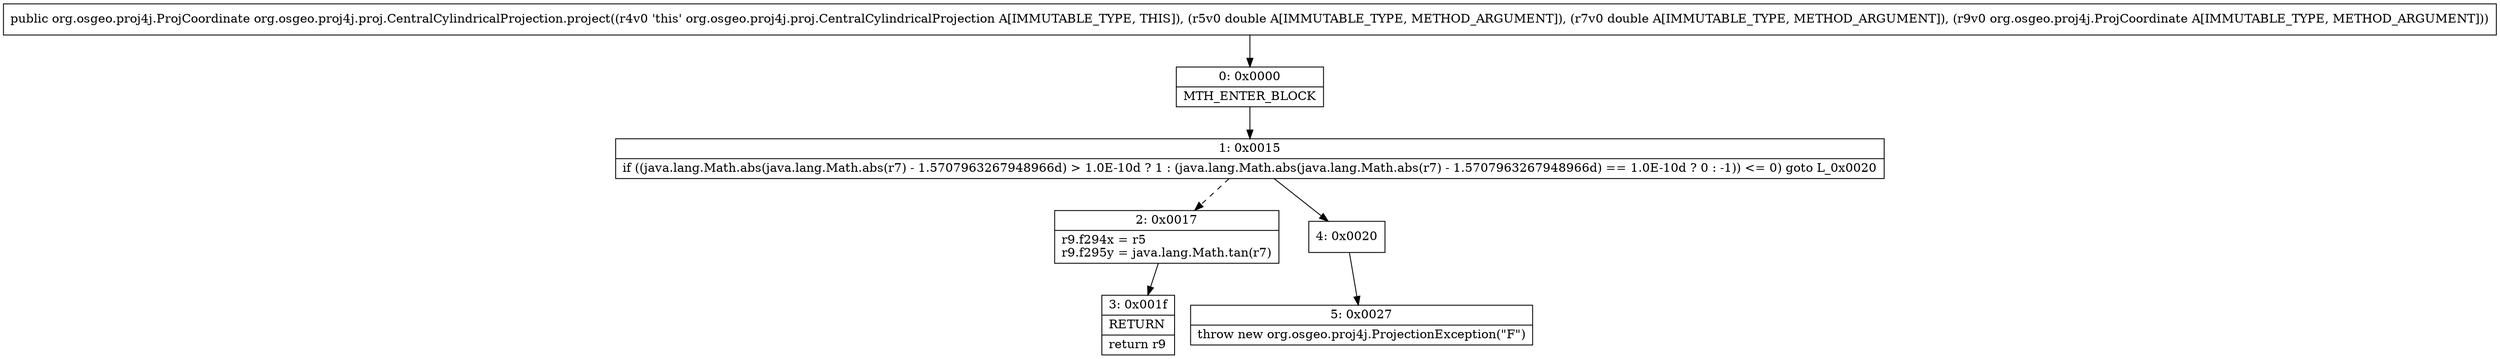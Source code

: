 digraph "CFG fororg.osgeo.proj4j.proj.CentralCylindricalProjection.project(DDLorg\/osgeo\/proj4j\/ProjCoordinate;)Lorg\/osgeo\/proj4j\/ProjCoordinate;" {
Node_0 [shape=record,label="{0\:\ 0x0000|MTH_ENTER_BLOCK\l}"];
Node_1 [shape=record,label="{1\:\ 0x0015|if ((java.lang.Math.abs(java.lang.Math.abs(r7) \- 1.5707963267948966d) \> 1.0E\-10d ? 1 : (java.lang.Math.abs(java.lang.Math.abs(r7) \- 1.5707963267948966d) == 1.0E\-10d ? 0 : \-1)) \<= 0) goto L_0x0020\l}"];
Node_2 [shape=record,label="{2\:\ 0x0017|r9.f294x = r5\lr9.f295y = java.lang.Math.tan(r7)\l}"];
Node_3 [shape=record,label="{3\:\ 0x001f|RETURN\l|return r9\l}"];
Node_4 [shape=record,label="{4\:\ 0x0020}"];
Node_5 [shape=record,label="{5\:\ 0x0027|throw new org.osgeo.proj4j.ProjectionException(\"F\")\l}"];
MethodNode[shape=record,label="{public org.osgeo.proj4j.ProjCoordinate org.osgeo.proj4j.proj.CentralCylindricalProjection.project((r4v0 'this' org.osgeo.proj4j.proj.CentralCylindricalProjection A[IMMUTABLE_TYPE, THIS]), (r5v0 double A[IMMUTABLE_TYPE, METHOD_ARGUMENT]), (r7v0 double A[IMMUTABLE_TYPE, METHOD_ARGUMENT]), (r9v0 org.osgeo.proj4j.ProjCoordinate A[IMMUTABLE_TYPE, METHOD_ARGUMENT])) }"];
MethodNode -> Node_0;
Node_0 -> Node_1;
Node_1 -> Node_2[style=dashed];
Node_1 -> Node_4;
Node_2 -> Node_3;
Node_4 -> Node_5;
}

